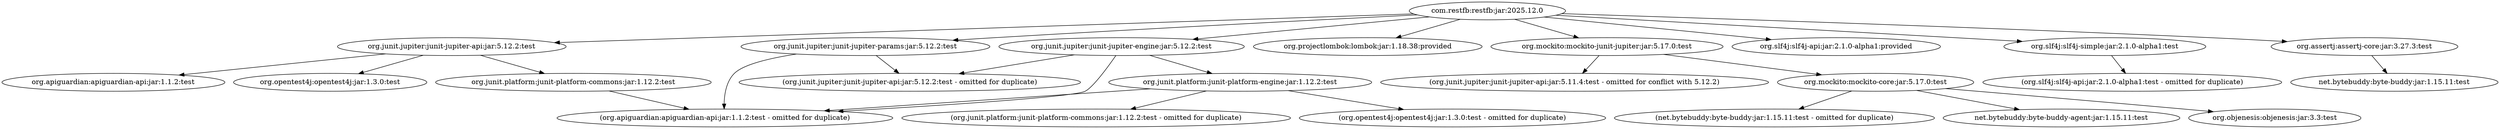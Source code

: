 digraph restfb__restfb {
	"com.restfb:restfb:jar:2025.12.0" -> "org.junit.jupiter:junit-jupiter-api:jar:5.12.2:test" ; 
	"com.restfb:restfb:jar:2025.12.0" -> "org.junit.jupiter:junit-jupiter-engine:jar:5.12.2:test" ; 
	"com.restfb:restfb:jar:2025.12.0" -> "org.junit.jupiter:junit-jupiter-params:jar:5.12.2:test" ; 
	"com.restfb:restfb:jar:2025.12.0" -> "org.projectlombok:lombok:jar:1.18.38:provided" ; 
	"com.restfb:restfb:jar:2025.12.0" -> "org.mockito:mockito-junit-jupiter:jar:5.17.0:test" ; 
	"com.restfb:restfb:jar:2025.12.0" -> "org.slf4j:slf4j-api:jar:2.1.0-alpha1:provided" ; 
	"com.restfb:restfb:jar:2025.12.0" -> "org.slf4j:slf4j-simple:jar:2.1.0-alpha1:test" ; 
	"com.restfb:restfb:jar:2025.12.0" -> "org.assertj:assertj-core:jar:3.27.3:test" ; 
	"org.junit.jupiter:junit-jupiter-api:jar:5.12.2:test" -> "org.opentest4j:opentest4j:jar:1.3.0:test" ; 
	"org.junit.jupiter:junit-jupiter-api:jar:5.12.2:test" -> "org.junit.platform:junit-platform-commons:jar:1.12.2:test" ; 
	"org.junit.jupiter:junit-jupiter-api:jar:5.12.2:test" -> "org.apiguardian:apiguardian-api:jar:1.1.2:test" ; 
	"org.junit.platform:junit-platform-commons:jar:1.12.2:test" -> "(org.apiguardian:apiguardian-api:jar:1.1.2:test - omitted for duplicate)" ; 
	"org.junit.jupiter:junit-jupiter-engine:jar:5.12.2:test" -> "org.junit.platform:junit-platform-engine:jar:1.12.2:test" ; 
	"org.junit.jupiter:junit-jupiter-engine:jar:5.12.2:test" -> "(org.junit.jupiter:junit-jupiter-api:jar:5.12.2:test - omitted for duplicate)" ; 
	"org.junit.jupiter:junit-jupiter-engine:jar:5.12.2:test" -> "(org.apiguardian:apiguardian-api:jar:1.1.2:test - omitted for duplicate)" ; 
	"org.junit.platform:junit-platform-engine:jar:1.12.2:test" -> "(org.opentest4j:opentest4j:jar:1.3.0:test - omitted for duplicate)" ; 
	"org.junit.platform:junit-platform-engine:jar:1.12.2:test" -> "(org.junit.platform:junit-platform-commons:jar:1.12.2:test - omitted for duplicate)" ; 
	"org.junit.platform:junit-platform-engine:jar:1.12.2:test" -> "(org.apiguardian:apiguardian-api:jar:1.1.2:test - omitted for duplicate)" ; 
	"org.junit.jupiter:junit-jupiter-params:jar:5.12.2:test" -> "(org.junit.jupiter:junit-jupiter-api:jar:5.12.2:test - omitted for duplicate)" ; 
	"org.junit.jupiter:junit-jupiter-params:jar:5.12.2:test" -> "(org.apiguardian:apiguardian-api:jar:1.1.2:test - omitted for duplicate)" ; 
	"org.mockito:mockito-junit-jupiter:jar:5.17.0:test" -> "org.mockito:mockito-core:jar:5.17.0:test" ; 
	"org.mockito:mockito-junit-jupiter:jar:5.17.0:test" -> "(org.junit.jupiter:junit-jupiter-api:jar:5.11.4:test - omitted for conflict with 5.12.2)" ; 
	"org.mockito:mockito-core:jar:5.17.0:test" -> "(net.bytebuddy:byte-buddy:jar:1.15.11:test - omitted for duplicate)" ; 
	"org.mockito:mockito-core:jar:5.17.0:test" -> "net.bytebuddy:byte-buddy-agent:jar:1.15.11:test" ; 
	"org.mockito:mockito-core:jar:5.17.0:test" -> "org.objenesis:objenesis:jar:3.3:test" ; 
	"org.slf4j:slf4j-simple:jar:2.1.0-alpha1:test" -> "(org.slf4j:slf4j-api:jar:2.1.0-alpha1:test - omitted for duplicate)" ; 
	"org.assertj:assertj-core:jar:3.27.3:test" -> "net.bytebuddy:byte-buddy:jar:1.15.11:test" ; 
}
